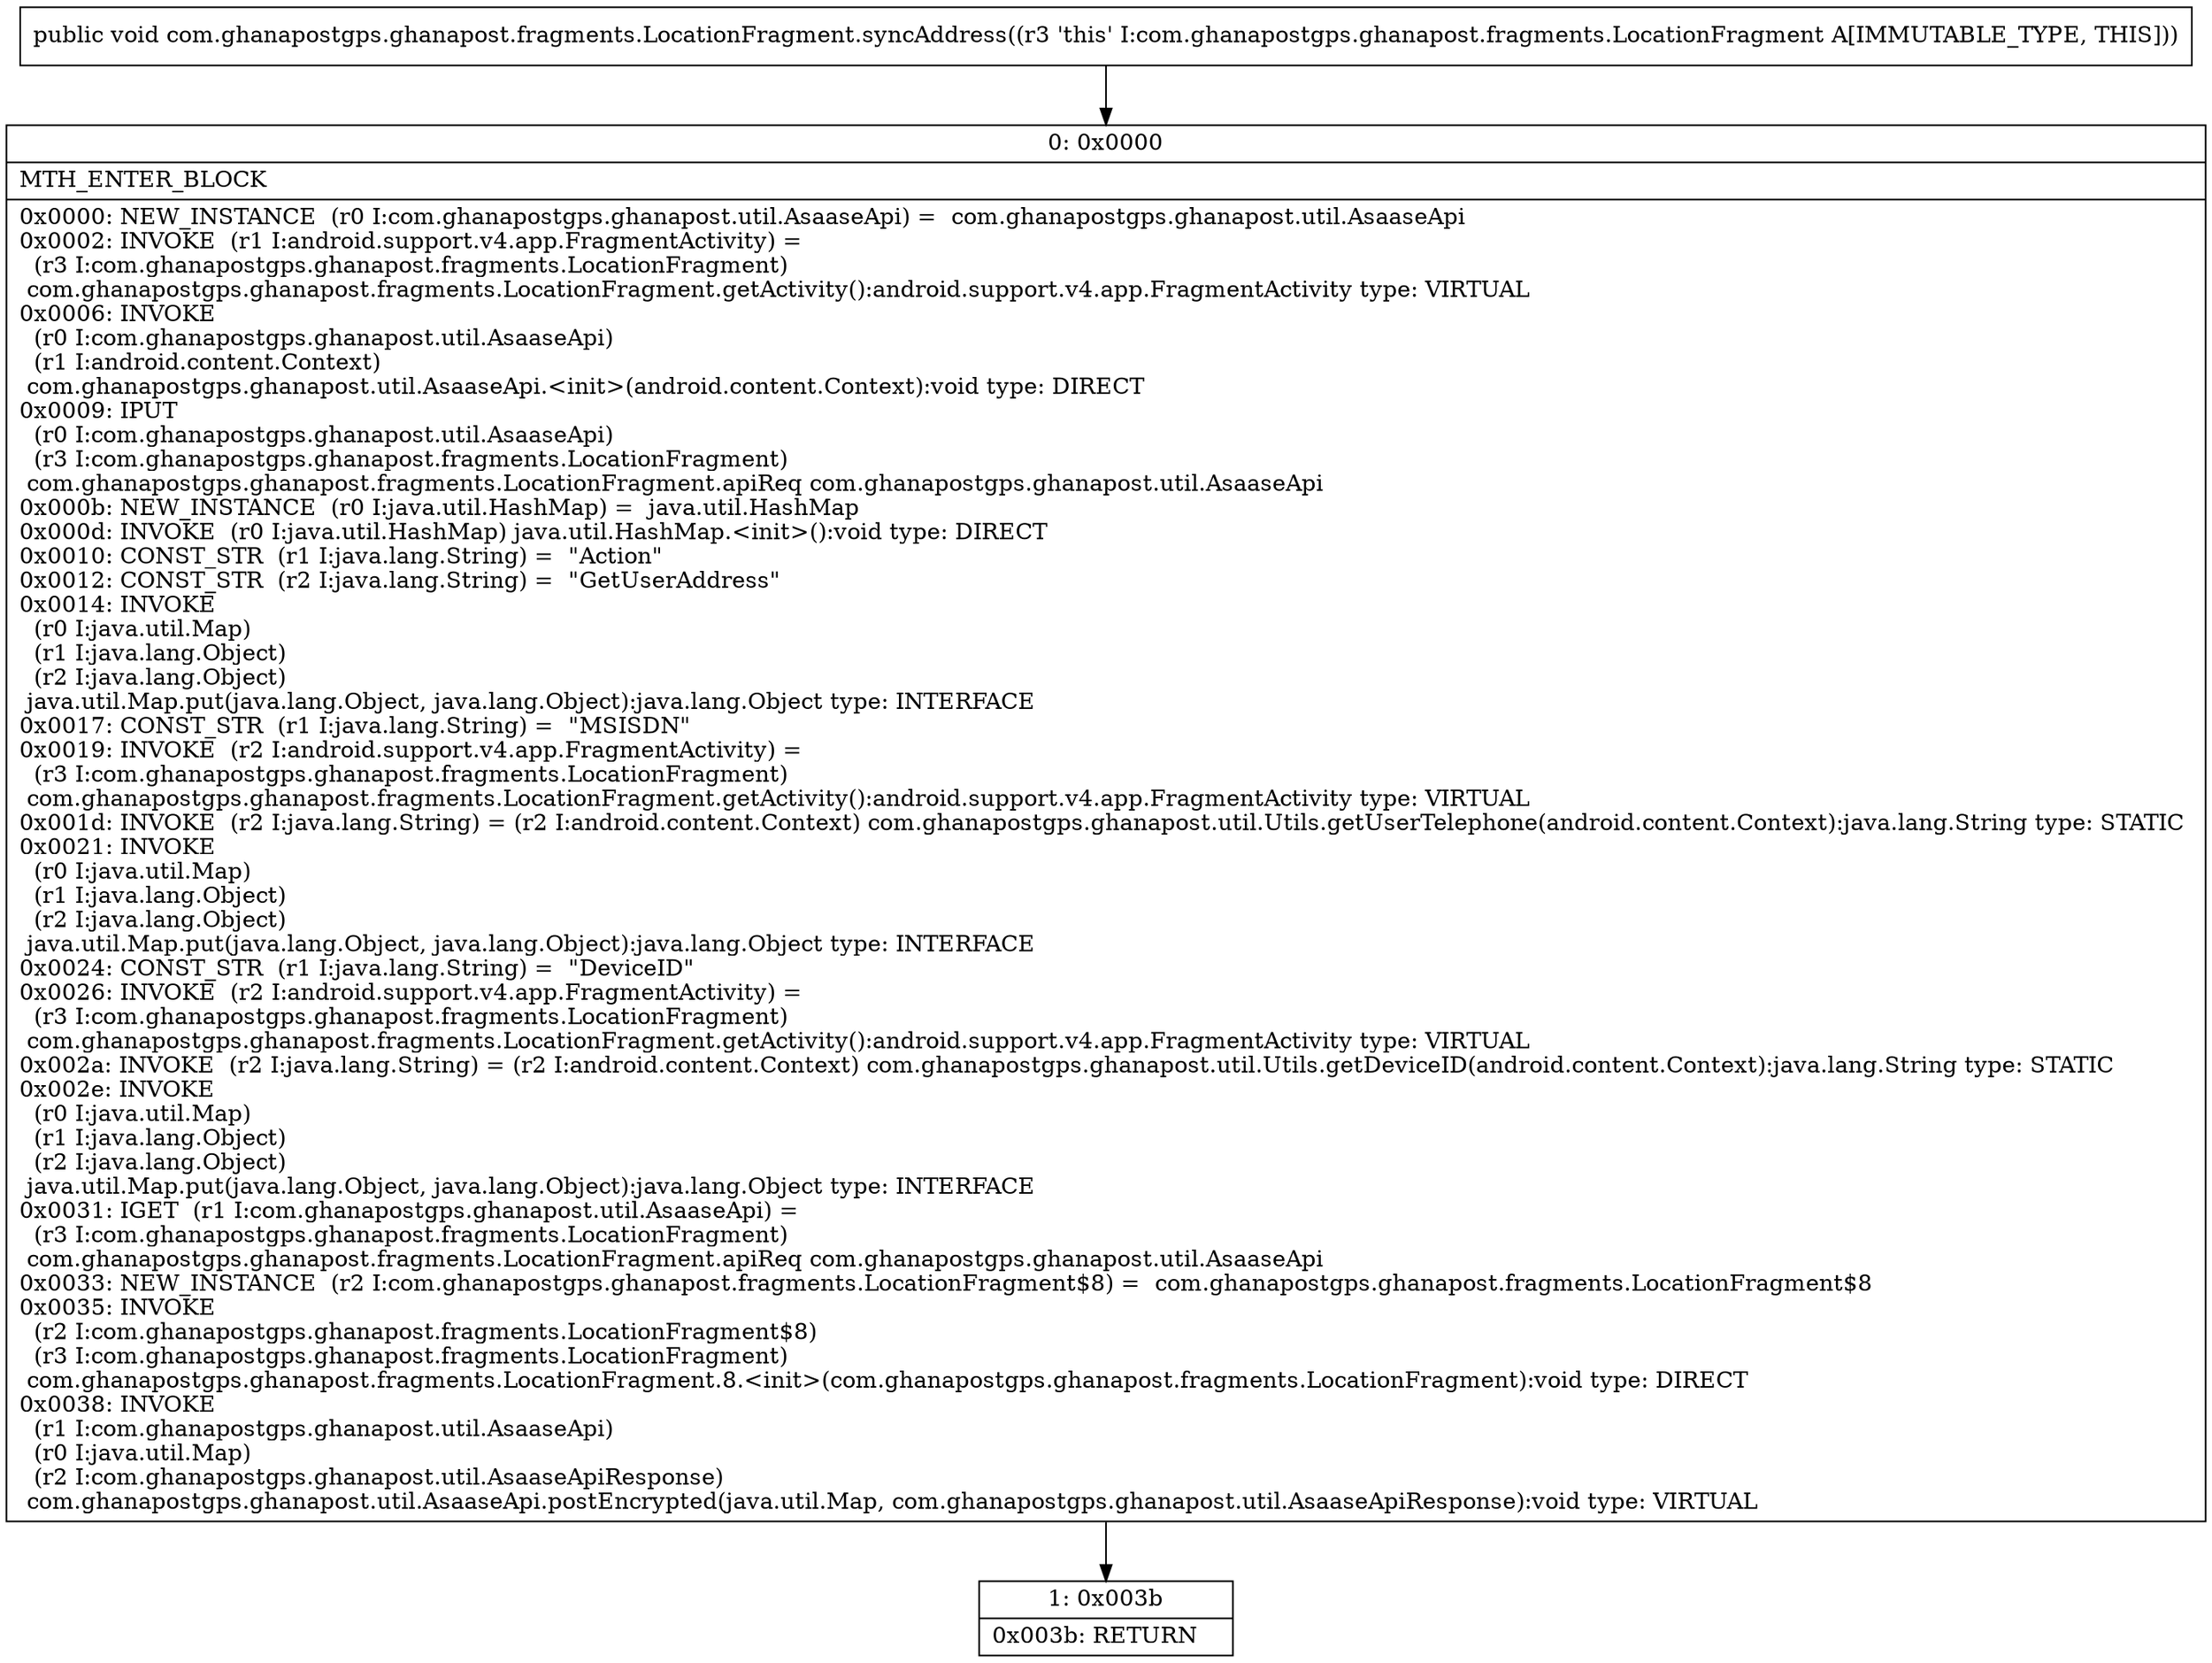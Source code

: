 digraph "CFG forcom.ghanapostgps.ghanapost.fragments.LocationFragment.syncAddress()V" {
Node_0 [shape=record,label="{0\:\ 0x0000|MTH_ENTER_BLOCK\l|0x0000: NEW_INSTANCE  (r0 I:com.ghanapostgps.ghanapost.util.AsaaseApi) =  com.ghanapostgps.ghanapost.util.AsaaseApi \l0x0002: INVOKE  (r1 I:android.support.v4.app.FragmentActivity) = \l  (r3 I:com.ghanapostgps.ghanapost.fragments.LocationFragment)\l com.ghanapostgps.ghanapost.fragments.LocationFragment.getActivity():android.support.v4.app.FragmentActivity type: VIRTUAL \l0x0006: INVOKE  \l  (r0 I:com.ghanapostgps.ghanapost.util.AsaaseApi)\l  (r1 I:android.content.Context)\l com.ghanapostgps.ghanapost.util.AsaaseApi.\<init\>(android.content.Context):void type: DIRECT \l0x0009: IPUT  \l  (r0 I:com.ghanapostgps.ghanapost.util.AsaaseApi)\l  (r3 I:com.ghanapostgps.ghanapost.fragments.LocationFragment)\l com.ghanapostgps.ghanapost.fragments.LocationFragment.apiReq com.ghanapostgps.ghanapost.util.AsaaseApi \l0x000b: NEW_INSTANCE  (r0 I:java.util.HashMap) =  java.util.HashMap \l0x000d: INVOKE  (r0 I:java.util.HashMap) java.util.HashMap.\<init\>():void type: DIRECT \l0x0010: CONST_STR  (r1 I:java.lang.String) =  \"Action\" \l0x0012: CONST_STR  (r2 I:java.lang.String) =  \"GetUserAddress\" \l0x0014: INVOKE  \l  (r0 I:java.util.Map)\l  (r1 I:java.lang.Object)\l  (r2 I:java.lang.Object)\l java.util.Map.put(java.lang.Object, java.lang.Object):java.lang.Object type: INTERFACE \l0x0017: CONST_STR  (r1 I:java.lang.String) =  \"MSISDN\" \l0x0019: INVOKE  (r2 I:android.support.v4.app.FragmentActivity) = \l  (r3 I:com.ghanapostgps.ghanapost.fragments.LocationFragment)\l com.ghanapostgps.ghanapost.fragments.LocationFragment.getActivity():android.support.v4.app.FragmentActivity type: VIRTUAL \l0x001d: INVOKE  (r2 I:java.lang.String) = (r2 I:android.content.Context) com.ghanapostgps.ghanapost.util.Utils.getUserTelephone(android.content.Context):java.lang.String type: STATIC \l0x0021: INVOKE  \l  (r0 I:java.util.Map)\l  (r1 I:java.lang.Object)\l  (r2 I:java.lang.Object)\l java.util.Map.put(java.lang.Object, java.lang.Object):java.lang.Object type: INTERFACE \l0x0024: CONST_STR  (r1 I:java.lang.String) =  \"DeviceID\" \l0x0026: INVOKE  (r2 I:android.support.v4.app.FragmentActivity) = \l  (r3 I:com.ghanapostgps.ghanapost.fragments.LocationFragment)\l com.ghanapostgps.ghanapost.fragments.LocationFragment.getActivity():android.support.v4.app.FragmentActivity type: VIRTUAL \l0x002a: INVOKE  (r2 I:java.lang.String) = (r2 I:android.content.Context) com.ghanapostgps.ghanapost.util.Utils.getDeviceID(android.content.Context):java.lang.String type: STATIC \l0x002e: INVOKE  \l  (r0 I:java.util.Map)\l  (r1 I:java.lang.Object)\l  (r2 I:java.lang.Object)\l java.util.Map.put(java.lang.Object, java.lang.Object):java.lang.Object type: INTERFACE \l0x0031: IGET  (r1 I:com.ghanapostgps.ghanapost.util.AsaaseApi) = \l  (r3 I:com.ghanapostgps.ghanapost.fragments.LocationFragment)\l com.ghanapostgps.ghanapost.fragments.LocationFragment.apiReq com.ghanapostgps.ghanapost.util.AsaaseApi \l0x0033: NEW_INSTANCE  (r2 I:com.ghanapostgps.ghanapost.fragments.LocationFragment$8) =  com.ghanapostgps.ghanapost.fragments.LocationFragment$8 \l0x0035: INVOKE  \l  (r2 I:com.ghanapostgps.ghanapost.fragments.LocationFragment$8)\l  (r3 I:com.ghanapostgps.ghanapost.fragments.LocationFragment)\l com.ghanapostgps.ghanapost.fragments.LocationFragment.8.\<init\>(com.ghanapostgps.ghanapost.fragments.LocationFragment):void type: DIRECT \l0x0038: INVOKE  \l  (r1 I:com.ghanapostgps.ghanapost.util.AsaaseApi)\l  (r0 I:java.util.Map)\l  (r2 I:com.ghanapostgps.ghanapost.util.AsaaseApiResponse)\l com.ghanapostgps.ghanapost.util.AsaaseApi.postEncrypted(java.util.Map, com.ghanapostgps.ghanapost.util.AsaaseApiResponse):void type: VIRTUAL \l}"];
Node_1 [shape=record,label="{1\:\ 0x003b|0x003b: RETURN   \l}"];
MethodNode[shape=record,label="{public void com.ghanapostgps.ghanapost.fragments.LocationFragment.syncAddress((r3 'this' I:com.ghanapostgps.ghanapost.fragments.LocationFragment A[IMMUTABLE_TYPE, THIS])) }"];
MethodNode -> Node_0;
Node_0 -> Node_1;
}

